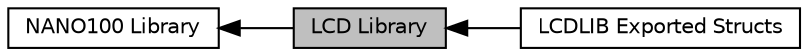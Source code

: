 digraph "LCD Library"
{
  edge [fontname="Helvetica",fontsize="10",labelfontname="Helvetica",labelfontsize="10"];
  node [fontname="Helvetica",fontsize="10",shape=box];
  rankdir=LR;
  Node1 [label="LCD Library",height=0.2,width=0.4,color="black", fillcolor="grey75", style="filled", fontcolor="black",tooltip=" "];
  Node3 [label="LCDLIB Exported Structs",height=0.2,width=0.4,color="black", fillcolor="white", style="filled",URL="$da/dfa/group___n_a_n_o100___l_c_d_l_i_b___e_x_p_o_r_t_e_d___s_t_r_u_c_t_s.html",tooltip=" "];
  Node2 [label="NANO100 Library",height=0.2,width=0.4,color="black", fillcolor="white", style="filled",URL="$d2/dab/group___n_a_n_o100___library.html",tooltip=" "];
  Node2->Node1 [shape=plaintext, dir="back", style="solid"];
  Node1->Node3 [shape=plaintext, dir="back", style="solid"];
}
